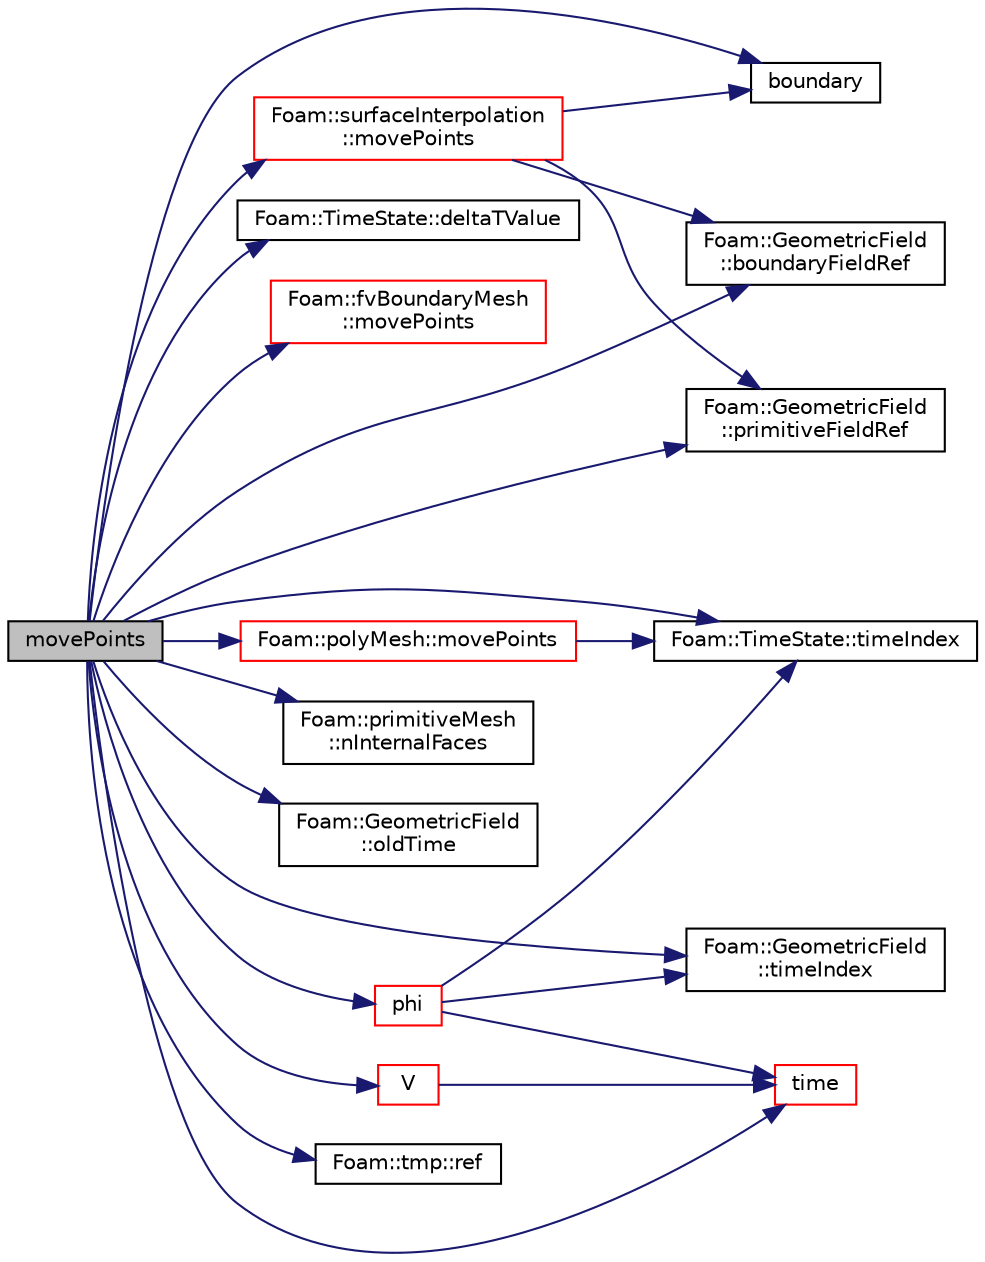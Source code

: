 digraph "movePoints"
{
  bgcolor="transparent";
  edge [fontname="Helvetica",fontsize="10",labelfontname="Helvetica",labelfontsize="10"];
  node [fontname="Helvetica",fontsize="10",shape=record];
  rankdir="LR";
  Node38966 [label="movePoints",height=0.2,width=0.4,color="black", fillcolor="grey75", style="filled", fontcolor="black"];
  Node38966 -> Node38967 [color="midnightblue",fontsize="10",style="solid",fontname="Helvetica"];
  Node38967 [label="boundary",height=0.2,width=0.4,color="black",URL="$a23593.html#a1fc8b179063cf5d6805da64ff1975126",tooltip="Return reference to boundary mesh. "];
  Node38966 -> Node38968 [color="midnightblue",fontsize="10",style="solid",fontname="Helvetica"];
  Node38968 [label="Foam::GeometricField\l::boundaryFieldRef",height=0.2,width=0.4,color="black",URL="$a23249.html#af3831c9fea9f6ae7532a6d57cc67c959",tooltip="Return a reference to the boundary field. "];
  Node38966 -> Node38969 [color="midnightblue",fontsize="10",style="solid",fontname="Helvetica"];
  Node38969 [label="Foam::TimeState::deltaTValue",height=0.2,width=0.4,color="black",URL="$a27469.html#a7b713a001e890d3c08ba20b49294c99b",tooltip="Return time step value. "];
  Node38966 -> Node38970 [color="midnightblue",fontsize="10",style="solid",fontname="Helvetica"];
  Node38970 [label="Foam::fvBoundaryMesh\l::movePoints",height=0.2,width=0.4,color="red",URL="$a23589.html#a6515a3b20e9603401422337166c347f2",tooltip="Correct patches after moving points. "];
  Node38966 -> Node39039 [color="midnightblue",fontsize="10",style="solid",fontname="Helvetica"];
  Node39039 [label="Foam::surfaceInterpolation\l::movePoints",height=0.2,width=0.4,color="red",URL="$a24105.html#a049fe0a86e2c86b4c0bb5fe02583bea4",tooltip="Do what is neccessary if the mesh has moved. "];
  Node39039 -> Node39266 [color="midnightblue",fontsize="10",style="solid",fontname="Helvetica"];
  Node39266 [label="Foam::GeometricField\l::primitiveFieldRef",height=0.2,width=0.4,color="black",URL="$a23249.html#a1c19f056796aa3c294dccefee1f7d26d",tooltip="Return a reference to the internal field. "];
  Node39039 -> Node38968 [color="midnightblue",fontsize="10",style="solid",fontname="Helvetica"];
  Node39039 -> Node38967 [color="midnightblue",fontsize="10",style="solid",fontname="Helvetica"];
  Node38966 -> Node39284 [color="midnightblue",fontsize="10",style="solid",fontname="Helvetica"];
  Node39284 [label="Foam::polyMesh::movePoints",height=0.2,width=0.4,color="red",URL="$a28565.html#a3693c648bea2e99054cbbb75d4bf4e4d",tooltip="Move points, returns volumes swept by faces in motion. "];
  Node39284 -> Node39083 [color="midnightblue",fontsize="10",style="solid",fontname="Helvetica"];
  Node39083 [label="Foam::TimeState::timeIndex",height=0.2,width=0.4,color="black",URL="$a27469.html#a3200afa488551227ca19102ca4c14048",tooltip="Return current time index. "];
  Node38966 -> Node39325 [color="midnightblue",fontsize="10",style="solid",fontname="Helvetica"];
  Node39325 [label="Foam::primitiveMesh\l::nInternalFaces",height=0.2,width=0.4,color="black",URL="$a28685.html#aa6c7965af1f30d16d9125deb981cbdb0"];
  Node38966 -> Node39326 [color="midnightblue",fontsize="10",style="solid",fontname="Helvetica"];
  Node39326 [label="Foam::GeometricField\l::oldTime",height=0.2,width=0.4,color="black",URL="$a23249.html#a2f51be6de19012555f923b0902d64135",tooltip="Return old time field. "];
  Node38966 -> Node39082 [color="midnightblue",fontsize="10",style="solid",fontname="Helvetica"];
  Node39082 [label="phi",height=0.2,width=0.4,color="red",URL="$a23593.html#a309de8d77b1b6bc71272d02fd018be3d",tooltip="Return cell face motion fluxes. "];
  Node39082 -> Node39077 [color="midnightblue",fontsize="10",style="solid",fontname="Helvetica"];
  Node39077 [label="time",height=0.2,width=0.4,color="red",URL="$a23593.html#a0d94096809fe3376b29a2a29ca11bb18",tooltip="Return the top-level database. "];
  Node39082 -> Node39083 [color="midnightblue",fontsize="10",style="solid",fontname="Helvetica"];
  Node39082 -> Node39084 [color="midnightblue",fontsize="10",style="solid",fontname="Helvetica"];
  Node39084 [label="Foam::GeometricField\l::timeIndex",height=0.2,width=0.4,color="black",URL="$a23249.html#a3200afa488551227ca19102ca4c14048",tooltip="Return the time index of the field. "];
  Node38966 -> Node39266 [color="midnightblue",fontsize="10",style="solid",fontname="Helvetica"];
  Node38966 -> Node39058 [color="midnightblue",fontsize="10",style="solid",fontname="Helvetica"];
  Node39058 [label="Foam::tmp::ref",height=0.2,width=0.4,color="black",URL="$a27077.html#aeaf81e641282874cef07f5b808efc83b",tooltip="Return non-const reference or generate a fatal error. "];
  Node38966 -> Node39077 [color="midnightblue",fontsize="10",style="solid",fontname="Helvetica"];
  Node38966 -> Node39083 [color="midnightblue",fontsize="10",style="solid",fontname="Helvetica"];
  Node38966 -> Node39084 [color="midnightblue",fontsize="10",style="solid",fontname="Helvetica"];
  Node38966 -> Node39106 [color="midnightblue",fontsize="10",style="solid",fontname="Helvetica"];
  Node39106 [label="V",height=0.2,width=0.4,color="red",URL="$a23593.html#a13990535f2b5c121ee3f2dcd8c5c8b58",tooltip="Return cell volumes. "];
  Node39106 -> Node39077 [color="midnightblue",fontsize="10",style="solid",fontname="Helvetica"];
}
